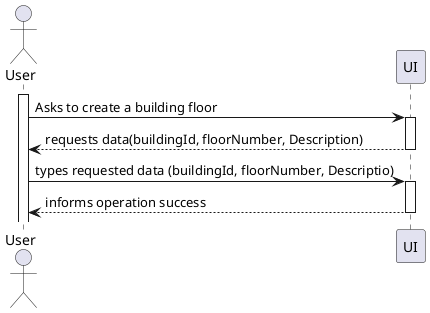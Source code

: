 @startuml
Actor User
activate User

User -> UI : Asks to create a building floor
activate UI
UI --> User : requests data(buildingId, floorNumber, Description)
deactivate UI
User -> UI : types requested data (buildingId, floorNumber, Descriptio)
activate UI
UI --> User : informs operation success
deactivate UI

@enduml